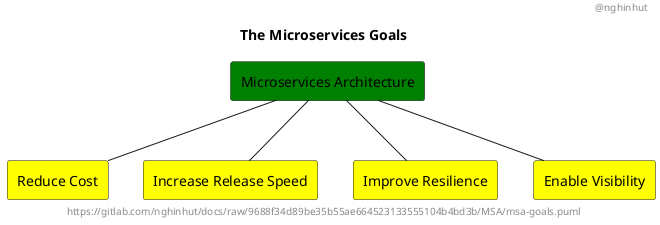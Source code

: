 @startuml
'-----START auto generated metadata please keep comment here to allow auto update-----
'-----DON'T EDIT THIS SECTION, INSTEAD RE-RUN prebuild.sh TO UPDATE-----
header @nghinhut
footer https://gitlab.com/nghinhut/docs/raw/9688f34d89be35b55ae664523133555104b4bd3b/MSA/msa-goals.puml
'-----END auto generated metadata please keep comment here to allow auto update-----


header @nghinhut
title The Microservices Goals

rectangle "Microservices Architecture" as msa #green

rectangle "Reduce Cost" as goal1 #yellow
rectangle "Increase Release Speed" as goal2 #yellow
rectangle "Improve Resilience" as goal3 #yellow
rectangle "Enable Visibility" as goal4 #yellow

msa -- goal1
msa -- goal2
msa -- goal3
msa -- goal4



@enduml
